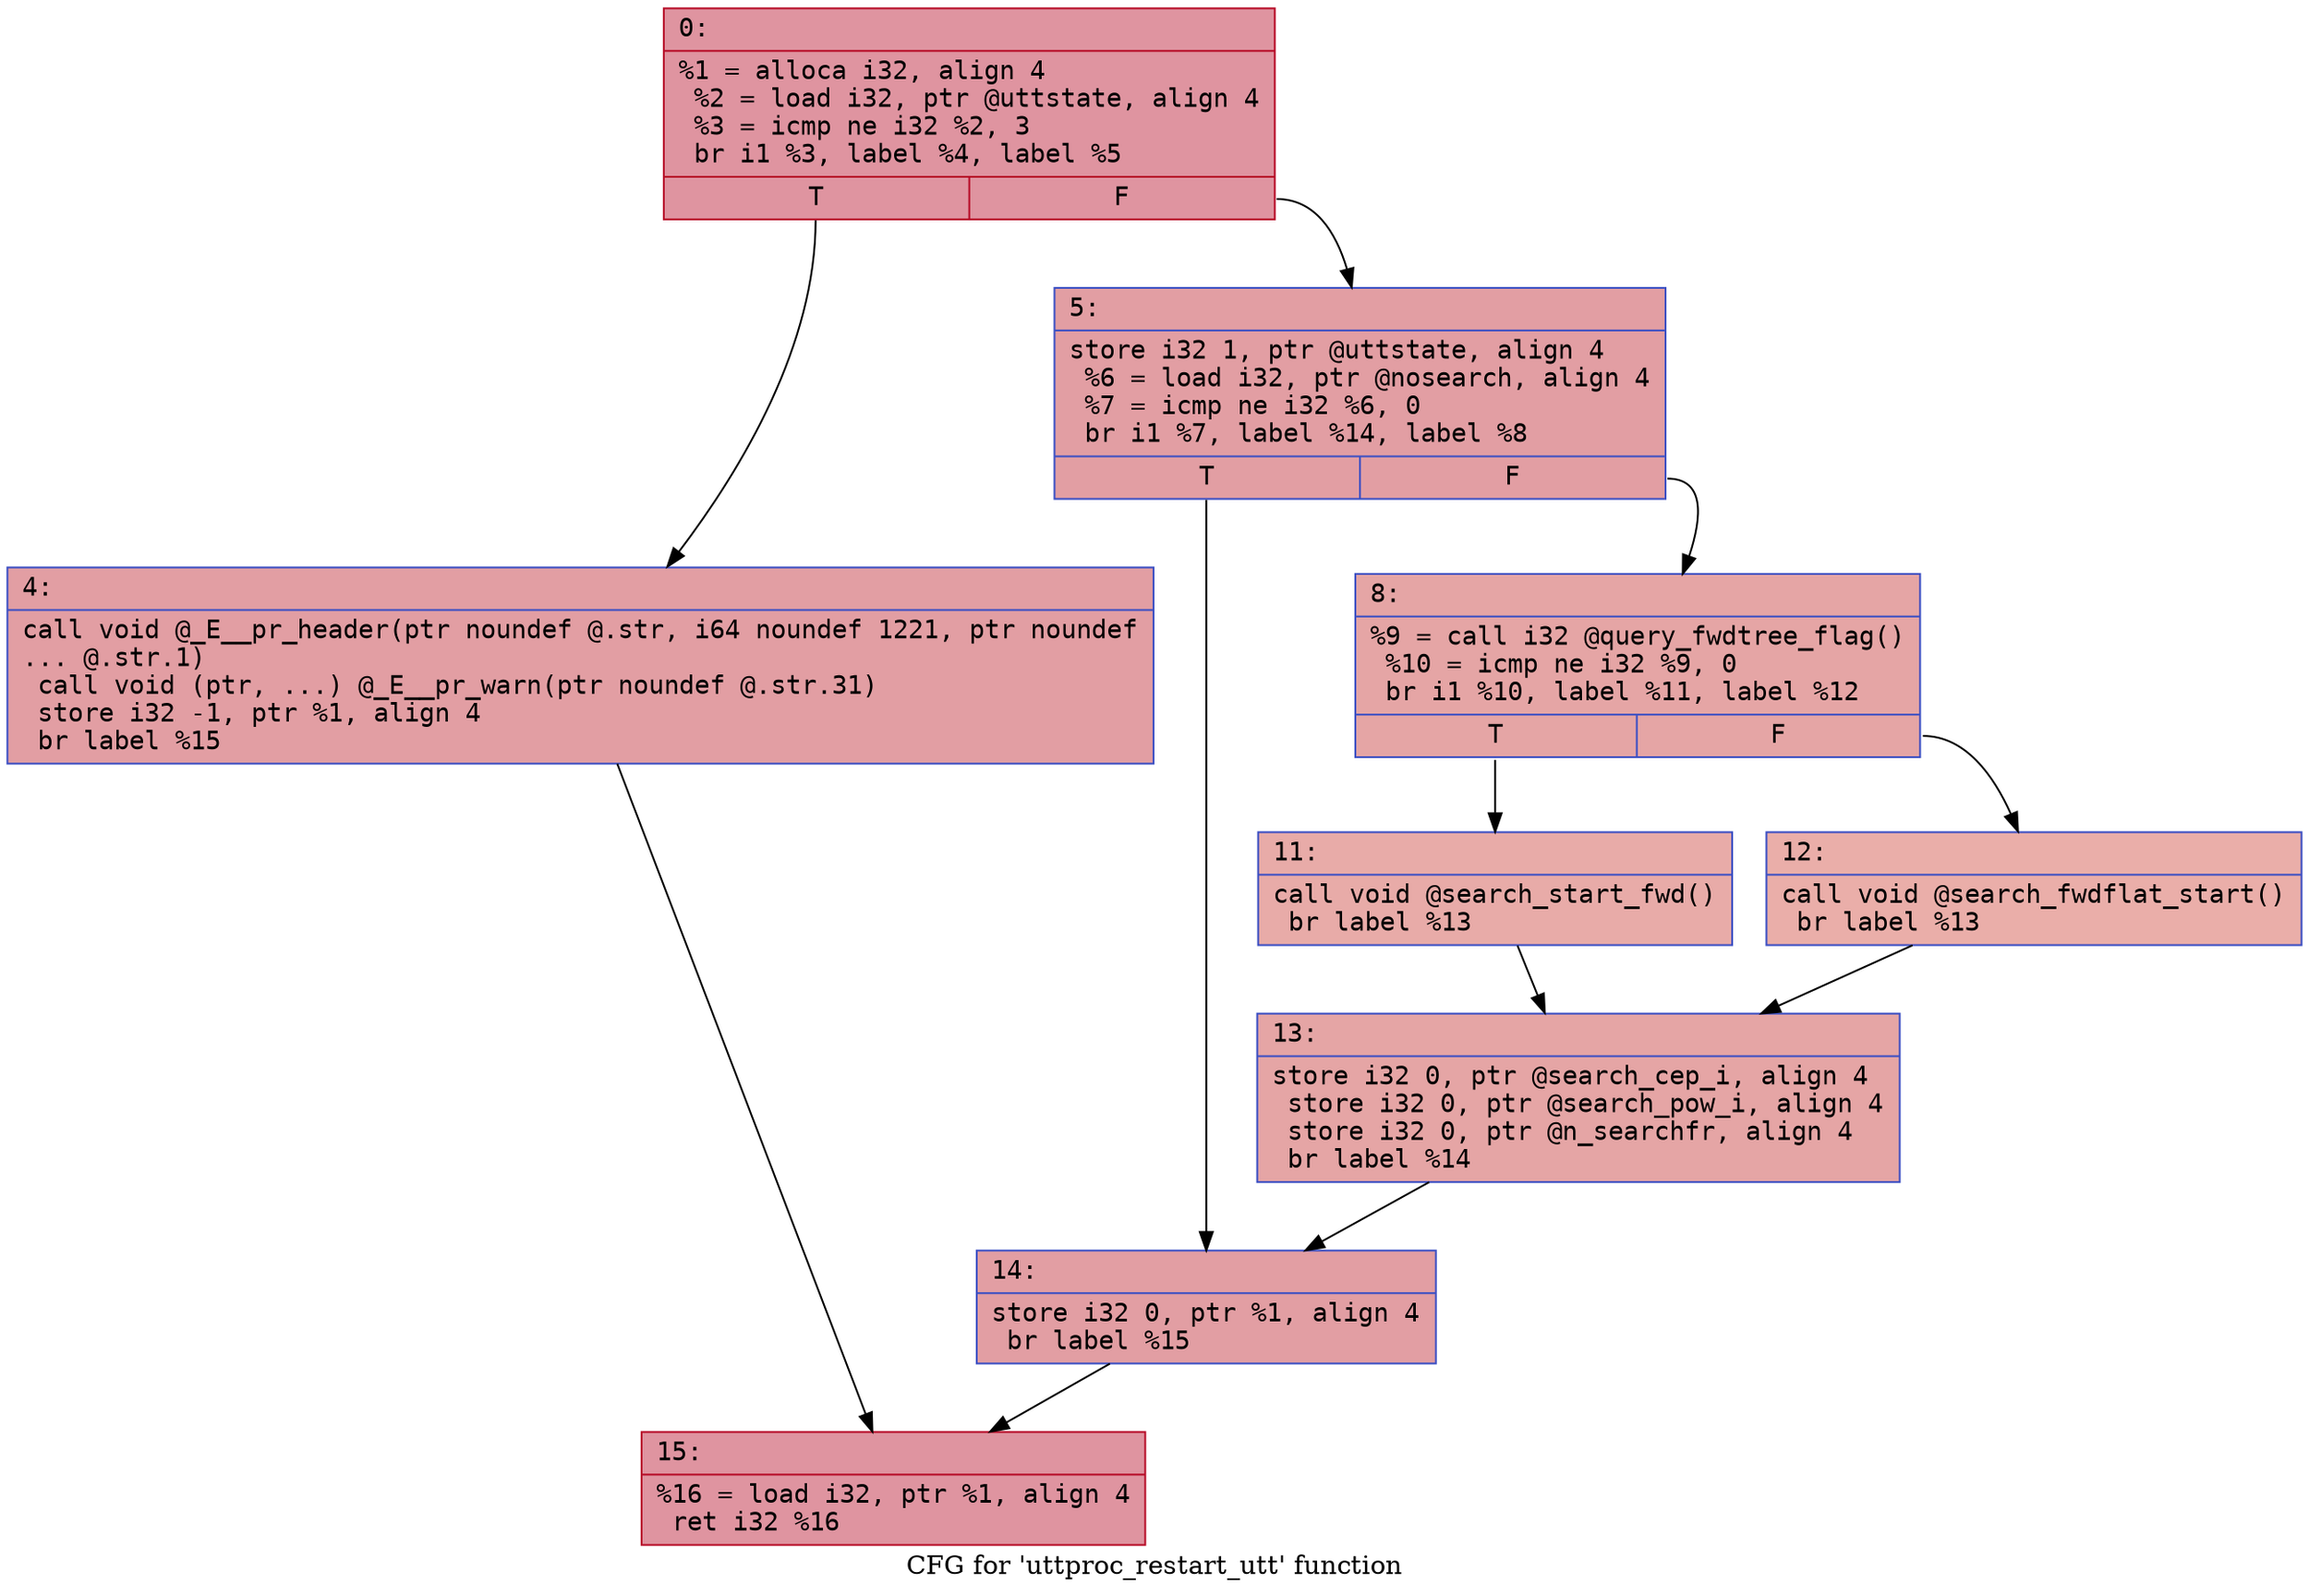 digraph "CFG for 'uttproc_restart_utt' function" {
	label="CFG for 'uttproc_restart_utt' function";

	Node0x6000008a7a70 [shape=record,color="#b70d28ff", style=filled, fillcolor="#b70d2870" fontname="Courier",label="{0:\l|  %1 = alloca i32, align 4\l  %2 = load i32, ptr @uttstate, align 4\l  %3 = icmp ne i32 %2, 3\l  br i1 %3, label %4, label %5\l|{<s0>T|<s1>F}}"];
	Node0x6000008a7a70:s0 -> Node0x6000008a7ac0[tooltip="0 -> 4\nProbability 50.00%" ];
	Node0x6000008a7a70:s1 -> Node0x6000008a7b10[tooltip="0 -> 5\nProbability 50.00%" ];
	Node0x6000008a7ac0 [shape=record,color="#3d50c3ff", style=filled, fillcolor="#be242e70" fontname="Courier",label="{4:\l|  call void @_E__pr_header(ptr noundef @.str, i64 noundef 1221, ptr noundef\l... @.str.1)\l  call void (ptr, ...) @_E__pr_warn(ptr noundef @.str.31)\l  store i32 -1, ptr %1, align 4\l  br label %15\l}"];
	Node0x6000008a7ac0 -> Node0x6000008a7cf0[tooltip="4 -> 15\nProbability 100.00%" ];
	Node0x6000008a7b10 [shape=record,color="#3d50c3ff", style=filled, fillcolor="#be242e70" fontname="Courier",label="{5:\l|  store i32 1, ptr @uttstate, align 4\l  %6 = load i32, ptr @nosearch, align 4\l  %7 = icmp ne i32 %6, 0\l  br i1 %7, label %14, label %8\l|{<s0>T|<s1>F}}"];
	Node0x6000008a7b10:s0 -> Node0x6000008a7ca0[tooltip="5 -> 14\nProbability 62.50%" ];
	Node0x6000008a7b10:s1 -> Node0x6000008a7b60[tooltip="5 -> 8\nProbability 37.50%" ];
	Node0x6000008a7b60 [shape=record,color="#3d50c3ff", style=filled, fillcolor="#c5333470" fontname="Courier",label="{8:\l|  %9 = call i32 @query_fwdtree_flag()\l  %10 = icmp ne i32 %9, 0\l  br i1 %10, label %11, label %12\l|{<s0>T|<s1>F}}"];
	Node0x6000008a7b60:s0 -> Node0x6000008a7bb0[tooltip="8 -> 11\nProbability 62.50%" ];
	Node0x6000008a7b60:s1 -> Node0x6000008a7c00[tooltip="8 -> 12\nProbability 37.50%" ];
	Node0x6000008a7bb0 [shape=record,color="#3d50c3ff", style=filled, fillcolor="#cc403a70" fontname="Courier",label="{11:\l|  call void @search_start_fwd()\l  br label %13\l}"];
	Node0x6000008a7bb0 -> Node0x6000008a7c50[tooltip="11 -> 13\nProbability 100.00%" ];
	Node0x6000008a7c00 [shape=record,color="#3d50c3ff", style=filled, fillcolor="#d0473d70" fontname="Courier",label="{12:\l|  call void @search_fwdflat_start()\l  br label %13\l}"];
	Node0x6000008a7c00 -> Node0x6000008a7c50[tooltip="12 -> 13\nProbability 100.00%" ];
	Node0x6000008a7c50 [shape=record,color="#3d50c3ff", style=filled, fillcolor="#c5333470" fontname="Courier",label="{13:\l|  store i32 0, ptr @search_cep_i, align 4\l  store i32 0, ptr @search_pow_i, align 4\l  store i32 0, ptr @n_searchfr, align 4\l  br label %14\l}"];
	Node0x6000008a7c50 -> Node0x6000008a7ca0[tooltip="13 -> 14\nProbability 100.00%" ];
	Node0x6000008a7ca0 [shape=record,color="#3d50c3ff", style=filled, fillcolor="#be242e70" fontname="Courier",label="{14:\l|  store i32 0, ptr %1, align 4\l  br label %15\l}"];
	Node0x6000008a7ca0 -> Node0x6000008a7cf0[tooltip="14 -> 15\nProbability 100.00%" ];
	Node0x6000008a7cf0 [shape=record,color="#b70d28ff", style=filled, fillcolor="#b70d2870" fontname="Courier",label="{15:\l|  %16 = load i32, ptr %1, align 4\l  ret i32 %16\l}"];
}
